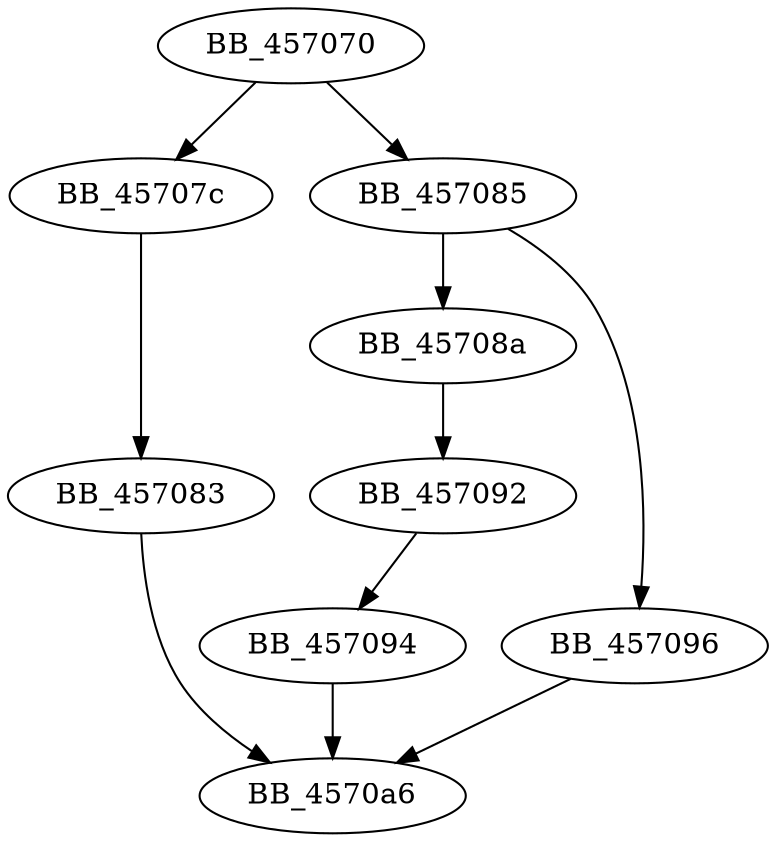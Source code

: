 DiGraph sub_457070{
BB_457070->BB_45707c
BB_457070->BB_457085
BB_45707c->BB_457083
BB_457083->BB_4570a6
BB_457085->BB_45708a
BB_457085->BB_457096
BB_45708a->BB_457092
BB_457092->BB_457094
BB_457094->BB_4570a6
BB_457096->BB_4570a6
}
